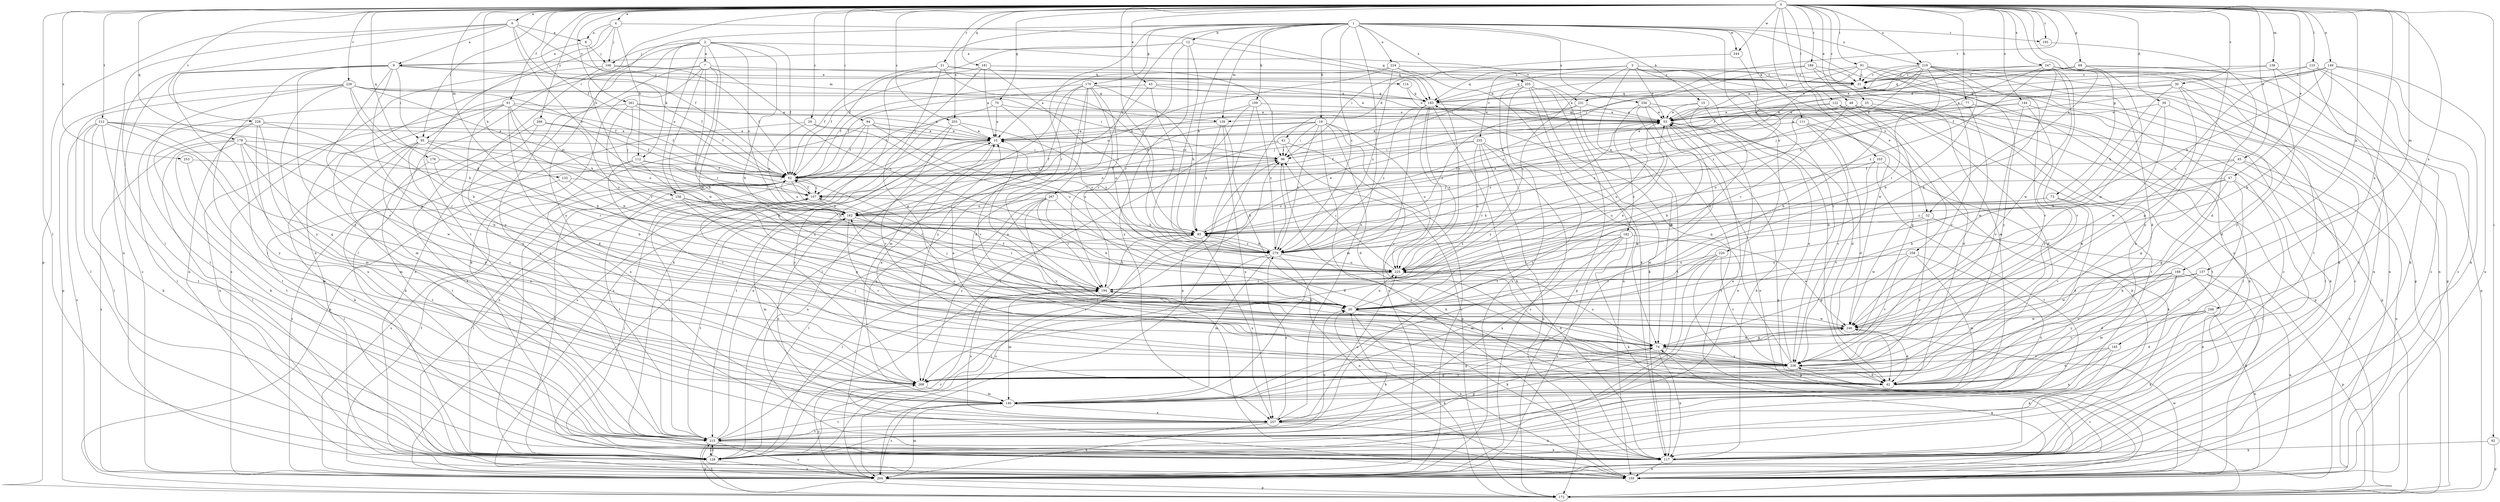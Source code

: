 strict digraph  {
0;
1;
2;
3;
4;
6;
7;
8;
9;
10;
12;
15;
19;
20;
21;
25;
29;
30;
31;
39;
41;
42;
43;
45;
47;
48;
52;
53;
61;
62;
69;
70;
73;
74;
77;
85;
91;
92;
94;
95;
96;
103;
106;
107;
109;
111;
112;
114;
117;
122;
123;
128;
133;
137;
138;
139;
140;
144;
145;
149;
150;
158;
162;
168;
170;
172;
176;
178;
181;
182;
183;
189;
193;
194;
203;
204;
212;
215;
219;
220;
224;
225;
226;
228;
231;
235;
236;
244;
246;
247;
248;
253;
255;
256;
257;
258;
261;
266;
267;
268;
279;
0 -> 4  [label=a];
0 -> 6  [label=a];
0 -> 21  [label=c];
0 -> 25  [label=c];
0 -> 29  [label=c];
0 -> 30  [label=c];
0 -> 39  [label=d];
0 -> 43  [label=e];
0 -> 45  [label=e];
0 -> 47  [label=e];
0 -> 48  [label=e];
0 -> 52  [label=e];
0 -> 61  [label=f];
0 -> 62  [label=f];
0 -> 69  [label=g];
0 -> 70  [label=g];
0 -> 73  [label=g];
0 -> 77  [label=h];
0 -> 85  [label=h];
0 -> 91  [label=i];
0 -> 92  [label=i];
0 -> 94  [label=i];
0 -> 95  [label=i];
0 -> 103  [label=j];
0 -> 122  [label=l];
0 -> 123  [label=l];
0 -> 128  [label=l];
0 -> 133  [label=m];
0 -> 137  [label=m];
0 -> 138  [label=m];
0 -> 144  [label=n];
0 -> 145  [label=n];
0 -> 149  [label=n];
0 -> 158  [label=o];
0 -> 168  [label=p];
0 -> 176  [label=q];
0 -> 178  [label=q];
0 -> 181  [label=q];
0 -> 189  [label=r];
0 -> 193  [label=r];
0 -> 203  [label=s];
0 -> 212  [label=t];
0 -> 219  [label=u];
0 -> 226  [label=v];
0 -> 228  [label=v];
0 -> 231  [label=v];
0 -> 244  [label=w];
0 -> 247  [label=x];
0 -> 248  [label=x];
0 -> 253  [label=x];
0 -> 258  [label=y];
0 -> 261  [label=y];
0 -> 266  [label=y];
0 -> 279  [label=z];
1 -> 12  [label=b];
1 -> 15  [label=b];
1 -> 19  [label=b];
1 -> 85  [label=h];
1 -> 95  [label=i];
1 -> 109  [label=k];
1 -> 111  [label=k];
1 -> 139  [label=m];
1 -> 150  [label=n];
1 -> 170  [label=p];
1 -> 193  [label=r];
1 -> 194  [label=r];
1 -> 203  [label=s];
1 -> 219  [label=u];
1 -> 220  [label=u];
1 -> 224  [label=u];
1 -> 244  [label=w];
1 -> 255  [label=x];
1 -> 256  [label=x];
1 -> 257  [label=x];
1 -> 267  [label=y];
1 -> 279  [label=z];
2 -> 7  [label=a];
2 -> 20  [label=b];
2 -> 62  [label=f];
2 -> 106  [label=j];
2 -> 112  [label=k];
2 -> 128  [label=l];
2 -> 158  [label=o];
2 -> 162  [label=o];
2 -> 231  [label=v];
2 -> 246  [label=w];
2 -> 268  [label=y];
3 -> 31  [label=c];
3 -> 41  [label=d];
3 -> 42  [label=d];
3 -> 52  [label=e];
3 -> 53  [label=e];
3 -> 182  [label=q];
3 -> 183  [label=q];
3 -> 225  [label=u];
3 -> 235  [label=v];
3 -> 246  [label=w];
4 -> 8  [label=a];
4 -> 106  [label=j];
4 -> 112  [label=k];
4 -> 150  [label=n];
4 -> 183  [label=q];
4 -> 215  [label=t];
6 -> 8  [label=a];
6 -> 9  [label=a];
6 -> 53  [label=e];
6 -> 62  [label=f];
6 -> 128  [label=l];
6 -> 150  [label=n];
6 -> 162  [label=o];
6 -> 172  [label=p];
7 -> 20  [label=b];
7 -> 114  [label=k];
7 -> 117  [label=k];
7 -> 150  [label=n];
7 -> 194  [label=r];
7 -> 215  [label=t];
7 -> 225  [label=u];
7 -> 246  [label=w];
8 -> 9  [label=a];
8 -> 106  [label=j];
8 -> 139  [label=m];
9 -> 31  [label=c];
9 -> 62  [label=f];
9 -> 74  [label=g];
9 -> 95  [label=i];
9 -> 150  [label=n];
9 -> 204  [label=s];
9 -> 215  [label=t];
9 -> 236  [label=v];
9 -> 268  [label=y];
10 -> 96  [label=i];
10 -> 128  [label=l];
10 -> 150  [label=n];
10 -> 215  [label=t];
10 -> 268  [label=y];
12 -> 9  [label=a];
12 -> 62  [label=f];
12 -> 183  [label=q];
12 -> 194  [label=r];
12 -> 257  [label=x];
12 -> 279  [label=z];
15 -> 20  [label=b];
15 -> 42  [label=d];
15 -> 53  [label=e];
15 -> 139  [label=m];
19 -> 10  [label=a];
19 -> 42  [label=d];
19 -> 96  [label=i];
19 -> 150  [label=n];
19 -> 162  [label=o];
19 -> 204  [label=s];
19 -> 225  [label=u];
19 -> 236  [label=v];
19 -> 279  [label=z];
20 -> 53  [label=e];
20 -> 62  [label=f];
20 -> 107  [label=j];
20 -> 117  [label=k];
20 -> 150  [label=n];
20 -> 225  [label=u];
20 -> 246  [label=w];
21 -> 31  [label=c];
21 -> 62  [label=f];
21 -> 74  [label=g];
21 -> 85  [label=h];
21 -> 96  [label=i];
21 -> 117  [label=k];
25 -> 53  [label=e];
25 -> 117  [label=k];
25 -> 162  [label=o];
25 -> 215  [label=t];
25 -> 225  [label=u];
29 -> 10  [label=a];
29 -> 162  [label=o];
29 -> 172  [label=p];
29 -> 225  [label=u];
30 -> 42  [label=d];
30 -> 74  [label=g];
30 -> 85  [label=h];
30 -> 107  [label=j];
30 -> 172  [label=p];
30 -> 183  [label=q];
31 -> 183  [label=q];
31 -> 236  [label=v];
39 -> 20  [label=b];
39 -> 53  [label=e];
39 -> 128  [label=l];
39 -> 246  [label=w];
41 -> 62  [label=f];
41 -> 96  [label=i];
41 -> 162  [label=o];
41 -> 172  [label=p];
41 -> 204  [label=s];
42 -> 10  [label=a];
42 -> 107  [label=j];
43 -> 53  [label=e];
43 -> 62  [label=f];
43 -> 128  [label=l];
43 -> 183  [label=q];
43 -> 279  [label=z];
45 -> 62  [label=f];
45 -> 74  [label=g];
45 -> 150  [label=n];
45 -> 204  [label=s];
45 -> 246  [label=w];
47 -> 20  [label=b];
47 -> 74  [label=g];
47 -> 107  [label=j];
47 -> 128  [label=l];
47 -> 257  [label=x];
47 -> 279  [label=z];
48 -> 20  [label=b];
48 -> 42  [label=d];
48 -> 53  [label=e];
48 -> 85  [label=h];
48 -> 172  [label=p];
48 -> 194  [label=r];
48 -> 215  [label=t];
52 -> 85  [label=h];
52 -> 150  [label=n];
52 -> 246  [label=w];
52 -> 268  [label=y];
53 -> 10  [label=a];
53 -> 20  [label=b];
53 -> 117  [label=k];
53 -> 140  [label=m];
53 -> 225  [label=u];
53 -> 279  [label=z];
61 -> 20  [label=b];
61 -> 42  [label=d];
61 -> 53  [label=e];
61 -> 62  [label=f];
61 -> 85  [label=h];
61 -> 140  [label=m];
61 -> 150  [label=n];
61 -> 268  [label=y];
62 -> 107  [label=j];
62 -> 128  [label=l];
62 -> 162  [label=o];
62 -> 194  [label=r];
62 -> 204  [label=s];
62 -> 215  [label=t];
69 -> 31  [label=c];
69 -> 53  [label=e];
69 -> 150  [label=n];
69 -> 183  [label=q];
69 -> 246  [label=w];
69 -> 268  [label=y];
70 -> 10  [label=a];
70 -> 53  [label=e];
70 -> 204  [label=s];
70 -> 236  [label=v];
73 -> 42  [label=d];
73 -> 85  [label=h];
73 -> 162  [label=o];
73 -> 236  [label=v];
74 -> 117  [label=k];
74 -> 162  [label=o];
74 -> 225  [label=u];
74 -> 236  [label=v];
74 -> 246  [label=w];
77 -> 53  [label=e];
77 -> 128  [label=l];
77 -> 246  [label=w];
85 -> 53  [label=e];
85 -> 128  [label=l];
85 -> 204  [label=s];
85 -> 257  [label=x];
85 -> 279  [label=z];
91 -> 31  [label=c];
91 -> 53  [label=e];
91 -> 85  [label=h];
91 -> 96  [label=i];
91 -> 117  [label=k];
91 -> 150  [label=n];
91 -> 268  [label=y];
92 -> 117  [label=k];
92 -> 172  [label=p];
94 -> 10  [label=a];
94 -> 62  [label=f];
94 -> 150  [label=n];
94 -> 225  [label=u];
94 -> 257  [label=x];
94 -> 279  [label=z];
95 -> 96  [label=i];
95 -> 117  [label=k];
95 -> 162  [label=o];
95 -> 194  [label=r];
95 -> 215  [label=t];
95 -> 257  [label=x];
95 -> 268  [label=y];
96 -> 62  [label=f];
96 -> 117  [label=k];
103 -> 62  [label=f];
103 -> 117  [label=k];
103 -> 215  [label=t];
103 -> 225  [label=u];
103 -> 236  [label=v];
106 -> 31  [label=c];
106 -> 62  [label=f];
106 -> 204  [label=s];
106 -> 268  [label=y];
107 -> 62  [label=f];
107 -> 162  [label=o];
109 -> 53  [label=e];
109 -> 62  [label=f];
109 -> 128  [label=l];
109 -> 150  [label=n];
109 -> 279  [label=z];
111 -> 10  [label=a];
111 -> 42  [label=d];
111 -> 117  [label=k];
111 -> 236  [label=v];
112 -> 62  [label=f];
112 -> 107  [label=j];
112 -> 204  [label=s];
112 -> 225  [label=u];
112 -> 236  [label=v];
114 -> 53  [label=e];
114 -> 183  [label=q];
117 -> 31  [label=c];
117 -> 107  [label=j];
117 -> 150  [label=n];
122 -> 42  [label=d];
122 -> 53  [label=e];
122 -> 74  [label=g];
122 -> 172  [label=p];
122 -> 279  [label=z];
123 -> 31  [label=c];
123 -> 117  [label=k];
123 -> 128  [label=l];
123 -> 204  [label=s];
123 -> 225  [label=u];
128 -> 20  [label=b];
128 -> 53  [label=e];
128 -> 62  [label=f];
128 -> 96  [label=i];
128 -> 204  [label=s];
128 -> 215  [label=t];
133 -> 85  [label=h];
133 -> 107  [label=j];
133 -> 128  [label=l];
137 -> 20  [label=b];
137 -> 117  [label=k];
137 -> 172  [label=p];
137 -> 194  [label=r];
137 -> 268  [label=y];
138 -> 31  [label=c];
138 -> 53  [label=e];
138 -> 204  [label=s];
138 -> 268  [label=y];
139 -> 10  [label=a];
139 -> 20  [label=b];
139 -> 85  [label=h];
139 -> 257  [label=x];
140 -> 74  [label=g];
140 -> 204  [label=s];
140 -> 215  [label=t];
140 -> 257  [label=x];
144 -> 10  [label=a];
144 -> 53  [label=e];
144 -> 117  [label=k];
144 -> 236  [label=v];
144 -> 268  [label=y];
145 -> 42  [label=d];
145 -> 117  [label=k];
145 -> 236  [label=v];
145 -> 257  [label=x];
149 -> 10  [label=a];
149 -> 20  [label=b];
149 -> 31  [label=c];
149 -> 62  [label=f];
149 -> 85  [label=h];
149 -> 117  [label=k];
149 -> 150  [label=n];
150 -> 74  [label=g];
150 -> 246  [label=w];
158 -> 74  [label=g];
158 -> 85  [label=h];
158 -> 128  [label=l];
158 -> 162  [label=o];
158 -> 225  [label=u];
162 -> 85  [label=h];
162 -> 96  [label=i];
162 -> 140  [label=m];
162 -> 194  [label=r];
162 -> 215  [label=t];
162 -> 236  [label=v];
168 -> 42  [label=d];
168 -> 140  [label=m];
168 -> 150  [label=n];
168 -> 194  [label=r];
168 -> 236  [label=v];
168 -> 246  [label=w];
170 -> 42  [label=d];
170 -> 62  [label=f];
170 -> 85  [label=h];
170 -> 140  [label=m];
170 -> 150  [label=n];
170 -> 183  [label=q];
170 -> 194  [label=r];
170 -> 225  [label=u];
170 -> 268  [label=y];
172 -> 20  [label=b];
172 -> 215  [label=t];
176 -> 20  [label=b];
176 -> 62  [label=f];
176 -> 215  [label=t];
178 -> 20  [label=b];
178 -> 42  [label=d];
178 -> 96  [label=i];
178 -> 128  [label=l];
178 -> 140  [label=m];
178 -> 204  [label=s];
178 -> 215  [label=t];
178 -> 246  [label=w];
181 -> 10  [label=a];
181 -> 31  [label=c];
181 -> 62  [label=f];
181 -> 107  [label=j];
181 -> 279  [label=z];
182 -> 117  [label=k];
182 -> 140  [label=m];
182 -> 194  [label=r];
182 -> 204  [label=s];
182 -> 246  [label=w];
182 -> 257  [label=x];
182 -> 279  [label=z];
183 -> 53  [label=e];
183 -> 117  [label=k];
183 -> 140  [label=m];
183 -> 204  [label=s];
183 -> 225  [label=u];
183 -> 279  [label=z];
189 -> 31  [label=c];
189 -> 85  [label=h];
189 -> 140  [label=m];
189 -> 183  [label=q];
189 -> 257  [label=x];
193 -> 42  [label=d];
194 -> 20  [label=b];
194 -> 85  [label=h];
194 -> 140  [label=m];
194 -> 257  [label=x];
203 -> 10  [label=a];
203 -> 204  [label=s];
203 -> 236  [label=v];
203 -> 279  [label=z];
204 -> 31  [label=c];
204 -> 62  [label=f];
204 -> 140  [label=m];
204 -> 172  [label=p];
204 -> 194  [label=r];
204 -> 236  [label=v];
204 -> 268  [label=y];
212 -> 10  [label=a];
212 -> 74  [label=g];
212 -> 85  [label=h];
212 -> 117  [label=k];
212 -> 128  [label=l];
212 -> 204  [label=s];
212 -> 215  [label=t];
212 -> 268  [label=y];
215 -> 10  [label=a];
215 -> 20  [label=b];
215 -> 53  [label=e];
215 -> 74  [label=g];
215 -> 96  [label=i];
215 -> 107  [label=j];
215 -> 117  [label=k];
215 -> 128  [label=l];
215 -> 172  [label=p];
215 -> 204  [label=s];
219 -> 10  [label=a];
219 -> 20  [label=b];
219 -> 31  [label=c];
219 -> 42  [label=d];
219 -> 53  [label=e];
219 -> 96  [label=i];
219 -> 172  [label=p];
219 -> 194  [label=r];
219 -> 236  [label=v];
219 -> 279  [label=z];
220 -> 128  [label=l];
220 -> 140  [label=m];
220 -> 172  [label=p];
220 -> 225  [label=u];
220 -> 236  [label=v];
224 -> 10  [label=a];
224 -> 31  [label=c];
224 -> 117  [label=k];
224 -> 162  [label=o];
224 -> 225  [label=u];
224 -> 279  [label=z];
225 -> 42  [label=d];
225 -> 53  [label=e];
225 -> 96  [label=i];
225 -> 107  [label=j];
225 -> 194  [label=r];
226 -> 20  [label=b];
226 -> 62  [label=f];
226 -> 96  [label=i];
226 -> 128  [label=l];
226 -> 162  [label=o];
226 -> 172  [label=p];
226 -> 183  [label=q];
226 -> 215  [label=t];
226 -> 268  [label=y];
226 -> 279  [label=z];
228 -> 10  [label=a];
228 -> 117  [label=k];
228 -> 140  [label=m];
228 -> 194  [label=r];
228 -> 215  [label=t];
228 -> 257  [label=x];
231 -> 53  [label=e];
231 -> 74  [label=g];
231 -> 107  [label=j];
231 -> 279  [label=z];
235 -> 62  [label=f];
235 -> 74  [label=g];
235 -> 96  [label=i];
235 -> 172  [label=p];
235 -> 194  [label=r];
235 -> 204  [label=s];
235 -> 225  [label=u];
236 -> 10  [label=a];
236 -> 42  [label=d];
236 -> 53  [label=e];
236 -> 183  [label=q];
236 -> 268  [label=y];
244 -> 96  [label=i];
244 -> 236  [label=v];
246 -> 10  [label=a];
246 -> 42  [label=d];
246 -> 74  [label=g];
246 -> 194  [label=r];
247 -> 20  [label=b];
247 -> 31  [label=c];
247 -> 62  [label=f];
247 -> 85  [label=h];
247 -> 150  [label=n];
247 -> 172  [label=p];
247 -> 215  [label=t];
247 -> 236  [label=v];
247 -> 246  [label=w];
247 -> 279  [label=z];
248 -> 42  [label=d];
248 -> 117  [label=k];
248 -> 150  [label=n];
248 -> 236  [label=v];
248 -> 246  [label=w];
253 -> 62  [label=f];
253 -> 140  [label=m];
255 -> 117  [label=k];
255 -> 150  [label=n];
255 -> 172  [label=p];
255 -> 183  [label=q];
255 -> 204  [label=s];
255 -> 215  [label=t];
255 -> 268  [label=y];
256 -> 53  [label=e];
256 -> 150  [label=n];
256 -> 172  [label=p];
256 -> 204  [label=s];
256 -> 215  [label=t];
257 -> 117  [label=k];
257 -> 162  [label=o];
257 -> 204  [label=s];
257 -> 215  [label=t];
257 -> 225  [label=u];
257 -> 279  [label=z];
258 -> 74  [label=g];
258 -> 140  [label=m];
258 -> 225  [label=u];
258 -> 236  [label=v];
258 -> 257  [label=x];
261 -> 10  [label=a];
261 -> 53  [label=e];
261 -> 62  [label=f];
261 -> 107  [label=j];
261 -> 128  [label=l];
261 -> 194  [label=r];
266 -> 10  [label=a];
266 -> 62  [label=f];
266 -> 117  [label=k];
266 -> 215  [label=t];
266 -> 279  [label=z];
267 -> 20  [label=b];
267 -> 42  [label=d];
267 -> 128  [label=l];
267 -> 162  [label=o];
267 -> 194  [label=r];
267 -> 236  [label=v];
267 -> 268  [label=y];
268 -> 74  [label=g];
268 -> 140  [label=m];
279 -> 85  [label=h];
279 -> 96  [label=i];
279 -> 128  [label=l];
279 -> 140  [label=m];
279 -> 150  [label=n];
279 -> 225  [label=u];
}
